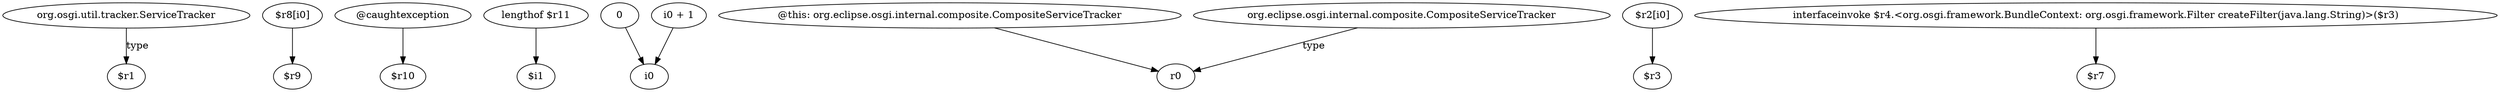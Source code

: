 digraph g {
0[label="org.osgi.util.tracker.ServiceTracker"]
1[label="$r1"]
0->1[label="type"]
2[label="$r8[i0]"]
3[label="$r9"]
2->3[label=""]
4[label="@caughtexception"]
5[label="$r10"]
4->5[label=""]
6[label="lengthof $r11"]
7[label="$i1"]
6->7[label=""]
8[label="0"]
9[label="i0"]
8->9[label=""]
10[label="@this: org.eclipse.osgi.internal.composite.CompositeServiceTracker"]
11[label="r0"]
10->11[label=""]
12[label="$r2[i0]"]
13[label="$r3"]
12->13[label=""]
14[label="org.eclipse.osgi.internal.composite.CompositeServiceTracker"]
14->11[label="type"]
15[label="interfaceinvoke $r4.<org.osgi.framework.BundleContext: org.osgi.framework.Filter createFilter(java.lang.String)>($r3)"]
16[label="$r7"]
15->16[label=""]
17[label="i0 + 1"]
17->9[label=""]
}